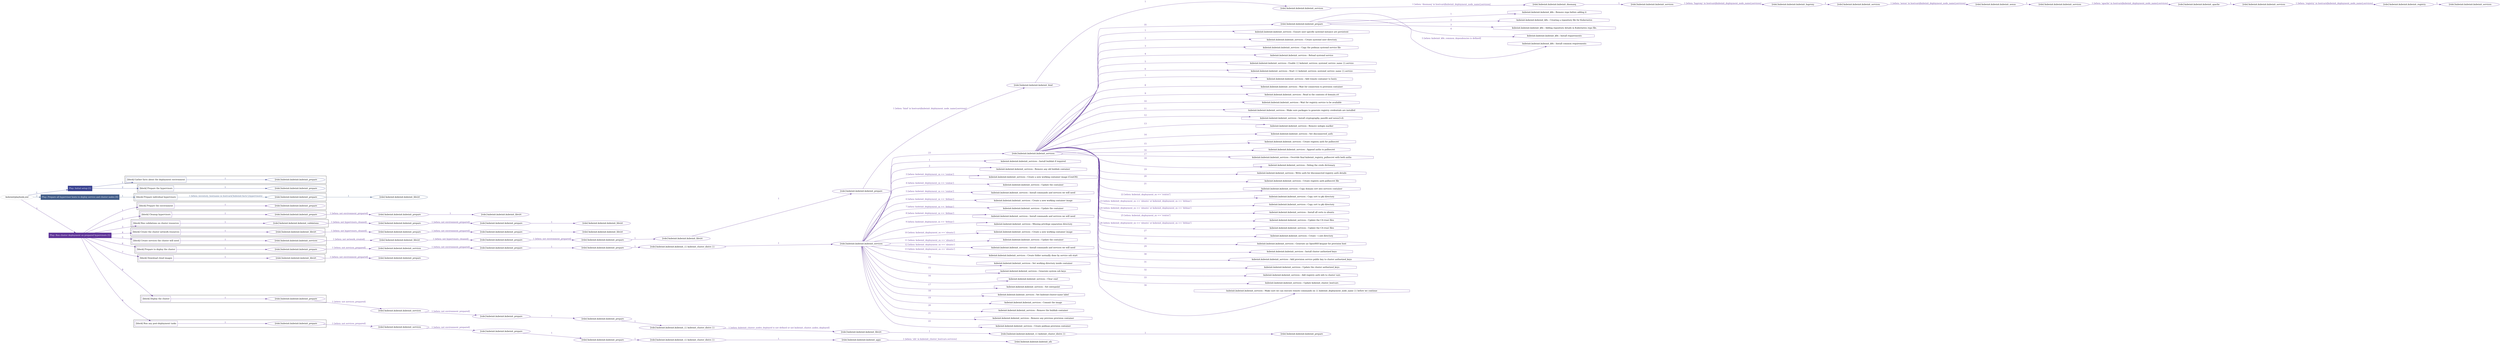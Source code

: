 digraph {
	graph [concentrate=true ordering=in rankdir=LR ratio=fill]
	edge [esep=5 sep=10]
	"kubeinit/playbook.yml" [id=root_node style=dotted]
	play_aabbcb40 [label="Play: Initial setup (1)" color="#3a4392" fontcolor="#ffffff" id=play_aabbcb40 shape=box style=filled tooltip=localhost]
	"kubeinit/playbook.yml" -> play_aabbcb40 [label="1 " color="#3a4392" fontcolor="#3a4392" id=edge_f6643f83 labeltooltip="1 " tooltip="1 "]
	subgraph "kubeinit.kubeinit.kubeinit_prepare" {
		role_04c8df75 [label="[role] kubeinit.kubeinit.kubeinit_prepare" color="#3a4392" id=role_04c8df75 tooltip="kubeinit.kubeinit.kubeinit_prepare"]
	}
	subgraph "kubeinit.kubeinit.kubeinit_prepare" {
		role_a4a242e6 [label="[role] kubeinit.kubeinit.kubeinit_prepare" color="#3a4392" id=role_a4a242e6 tooltip="kubeinit.kubeinit.kubeinit_prepare"]
	}
	subgraph "Play: Initial setup (1)" {
		play_aabbcb40 -> block_5cdb10cd [label=1 color="#3a4392" fontcolor="#3a4392" id=edge_5743161d labeltooltip=1 tooltip=1]
		subgraph cluster_block_5cdb10cd {
			block_5cdb10cd [label="[block] Gather facts about the deployment environment" color="#3a4392" id=block_5cdb10cd labeltooltip="Gather facts about the deployment environment" shape=box tooltip="Gather facts about the deployment environment"]
			block_5cdb10cd -> role_04c8df75 [label="1 " color="#3a4392" fontcolor="#3a4392" id=edge_adccd087 labeltooltip="1 " tooltip="1 "]
		}
		play_aabbcb40 -> block_03de2dd2 [label=2 color="#3a4392" fontcolor="#3a4392" id=edge_eed2cc6f labeltooltip=2 tooltip=2]
		subgraph cluster_block_03de2dd2 {
			block_03de2dd2 [label="[block] Prepare the hypervisors" color="#3a4392" id=block_03de2dd2 labeltooltip="Prepare the hypervisors" shape=box tooltip="Prepare the hypervisors"]
			block_03de2dd2 -> role_a4a242e6 [label="1 " color="#3a4392" fontcolor="#3a4392" id=edge_4855120f labeltooltip="1 " tooltip="1 "]
		}
	}
	play_db22238c [label="Play: Prepare all hypervisor hosts to deploy service and cluster nodes (0)" color="#435e89" fontcolor="#ffffff" id=play_db22238c shape=box style=filled tooltip="Play: Prepare all hypervisor hosts to deploy service and cluster nodes (0)"]
	"kubeinit/playbook.yml" -> play_db22238c [label="2 " color="#435e89" fontcolor="#435e89" id=edge_e5d6eeaa labeltooltip="2 " tooltip="2 "]
	subgraph "kubeinit.kubeinit.kubeinit_libvirt" {
		role_046c5686 [label="[role] kubeinit.kubeinit.kubeinit_libvirt" color="#435e89" id=role_046c5686 tooltip="kubeinit.kubeinit.kubeinit_libvirt"]
	}
	subgraph "kubeinit.kubeinit.kubeinit_prepare" {
		role_729f4d8c [label="[role] kubeinit.kubeinit.kubeinit_prepare" color="#435e89" id=role_729f4d8c tooltip="kubeinit.kubeinit.kubeinit_prepare"]
		role_729f4d8c -> role_046c5686 [label="1 " color="#435e89" fontcolor="#435e89" id=edge_43843ee1 labeltooltip="1 " tooltip="1 "]
	}
	subgraph "Play: Prepare all hypervisor hosts to deploy service and cluster nodes (0)" {
		play_db22238c -> block_97cf678b [label=1 color="#435e89" fontcolor="#435e89" id=edge_33ccd1f3 labeltooltip=1 tooltip=1]
		subgraph cluster_block_97cf678b {
			block_97cf678b [label="[block] Prepare individual hypervisors" color="#435e89" id=block_97cf678b labeltooltip="Prepare individual hypervisors" shape=box tooltip="Prepare individual hypervisors"]
			block_97cf678b -> role_729f4d8c [label="1 [when: inventory_hostname in hostvars['kubeinit-facts'].hypervisors]" color="#435e89" fontcolor="#435e89" id=edge_f0db6198 labeltooltip="1 [when: inventory_hostname in hostvars['kubeinit-facts'].hypervisors]" tooltip="1 [when: inventory_hostname in hostvars['kubeinit-facts'].hypervisors]"]
		}
	}
	play_4864a3cb [label="Play: Run cluster deployment on prepared hypervisors (1)" color="#5e3498" fontcolor="#ffffff" id=play_4864a3cb shape=box style=filled tooltip=localhost]
	"kubeinit/playbook.yml" -> play_4864a3cb [label="3 " color="#5e3498" fontcolor="#5e3498" id=edge_9b17ed03 labeltooltip="3 " tooltip="3 "]
	subgraph "kubeinit.kubeinit.kubeinit_prepare" {
		role_e603ff28 [label="[role] kubeinit.kubeinit.kubeinit_prepare" color="#5e3498" id=role_e603ff28 tooltip="kubeinit.kubeinit.kubeinit_prepare"]
	}
	subgraph "kubeinit.kubeinit.kubeinit_libvirt" {
		role_36766ba2 [label="[role] kubeinit.kubeinit.kubeinit_libvirt" color="#5e3498" id=role_36766ba2 tooltip="kubeinit.kubeinit.kubeinit_libvirt"]
	}
	subgraph "kubeinit.kubeinit.kubeinit_prepare" {
		role_93ade0ae [label="[role] kubeinit.kubeinit.kubeinit_prepare" color="#5e3498" id=role_93ade0ae tooltip="kubeinit.kubeinit.kubeinit_prepare"]
		role_93ade0ae -> role_36766ba2 [label="1 " color="#5e3498" fontcolor="#5e3498" id=edge_0c638c04 labeltooltip="1 " tooltip="1 "]
	}
	subgraph "kubeinit.kubeinit.kubeinit_prepare" {
		role_55bbf990 [label="[role] kubeinit.kubeinit.kubeinit_prepare" color="#5e3498" id=role_55bbf990 tooltip="kubeinit.kubeinit.kubeinit_prepare"]
		role_55bbf990 -> role_93ade0ae [label="1 [when: not environment_prepared]" color="#5e3498" fontcolor="#5e3498" id=edge_c0cf884a labeltooltip="1 [when: not environment_prepared]" tooltip="1 [when: not environment_prepared]"]
	}
	subgraph "kubeinit.kubeinit.kubeinit_libvirt" {
		role_f89d88a2 [label="[role] kubeinit.kubeinit.kubeinit_libvirt" color="#5e3498" id=role_f89d88a2 tooltip="kubeinit.kubeinit.kubeinit_libvirt"]
	}
	subgraph "kubeinit.kubeinit.kubeinit_prepare" {
		role_5ca6086c [label="[role] kubeinit.kubeinit.kubeinit_prepare" color="#5e3498" id=role_5ca6086c tooltip="kubeinit.kubeinit.kubeinit_prepare"]
		role_5ca6086c -> role_f89d88a2 [label="1 " color="#5e3498" fontcolor="#5e3498" id=edge_0c7b095d labeltooltip="1 " tooltip="1 "]
	}
	subgraph "kubeinit.kubeinit.kubeinit_prepare" {
		role_2c9e8ca9 [label="[role] kubeinit.kubeinit.kubeinit_prepare" color="#5e3498" id=role_2c9e8ca9 tooltip="kubeinit.kubeinit.kubeinit_prepare"]
		role_2c9e8ca9 -> role_5ca6086c [label="1 [when: not environment_prepared]" color="#5e3498" fontcolor="#5e3498" id=edge_f66f53a0 labeltooltip="1 [when: not environment_prepared]" tooltip="1 [when: not environment_prepared]"]
	}
	subgraph "kubeinit.kubeinit.kubeinit_validations" {
		role_36782889 [label="[role] kubeinit.kubeinit.kubeinit_validations" color="#5e3498" id=role_36782889 tooltip="kubeinit.kubeinit.kubeinit_validations"]
		role_36782889 -> role_2c9e8ca9 [label="1 [when: not hypervisors_cleaned]" color="#5e3498" fontcolor="#5e3498" id=edge_68144071 labeltooltip="1 [when: not hypervisors_cleaned]" tooltip="1 [when: not hypervisors_cleaned]"]
	}
	subgraph "kubeinit.kubeinit.kubeinit_libvirt" {
		role_58cd452d [label="[role] kubeinit.kubeinit.kubeinit_libvirt" color="#5e3498" id=role_58cd452d tooltip="kubeinit.kubeinit.kubeinit_libvirt"]
	}
	subgraph "kubeinit.kubeinit.kubeinit_prepare" {
		role_deeb79f0 [label="[role] kubeinit.kubeinit.kubeinit_prepare" color="#5e3498" id=role_deeb79f0 tooltip="kubeinit.kubeinit.kubeinit_prepare"]
		role_deeb79f0 -> role_58cd452d [label="1 " color="#5e3498" fontcolor="#5e3498" id=edge_c350fe57 labeltooltip="1 " tooltip="1 "]
	}
	subgraph "kubeinit.kubeinit.kubeinit_prepare" {
		role_0bb63179 [label="[role] kubeinit.kubeinit.kubeinit_prepare" color="#5e3498" id=role_0bb63179 tooltip="kubeinit.kubeinit.kubeinit_prepare"]
		role_0bb63179 -> role_deeb79f0 [label="1 [when: not environment_prepared]" color="#5e3498" fontcolor="#5e3498" id=edge_6472e262 labeltooltip="1 [when: not environment_prepared]" tooltip="1 [when: not environment_prepared]"]
	}
	subgraph "kubeinit.kubeinit.kubeinit_libvirt" {
		role_3193035a [label="[role] kubeinit.kubeinit.kubeinit_libvirt" color="#5e3498" id=role_3193035a tooltip="kubeinit.kubeinit.kubeinit_libvirt"]
		role_3193035a -> role_0bb63179 [label="1 [when: not hypervisors_cleaned]" color="#5e3498" fontcolor="#5e3498" id=edge_6f2ac27f labeltooltip="1 [when: not hypervisors_cleaned]" tooltip="1 [when: not hypervisors_cleaned]"]
	}
	subgraph "kubeinit.kubeinit.kubeinit_services" {
		role_721d5572 [label="[role] kubeinit.kubeinit.kubeinit_services" color="#5e3498" id=role_721d5572 tooltip="kubeinit.kubeinit.kubeinit_services"]
	}
	subgraph "kubeinit.kubeinit.kubeinit_registry" {
		role_8fe9473c [label="[role] kubeinit.kubeinit.kubeinit_registry" color="#5e3498" id=role_8fe9473c tooltip="kubeinit.kubeinit.kubeinit_registry"]
		role_8fe9473c -> role_721d5572 [label="1 " color="#5e3498" fontcolor="#5e3498" id=edge_fc8be405 labeltooltip="1 " tooltip="1 "]
	}
	subgraph "kubeinit.kubeinit.kubeinit_services" {
		role_ee19e52c [label="[role] kubeinit.kubeinit.kubeinit_services" color="#5e3498" id=role_ee19e52c tooltip="kubeinit.kubeinit.kubeinit_services"]
		role_ee19e52c -> role_8fe9473c [label="1 [when: 'registry' in hostvars[kubeinit_deployment_node_name].services]" color="#5e3498" fontcolor="#5e3498" id=edge_9a332ba1 labeltooltip="1 [when: 'registry' in hostvars[kubeinit_deployment_node_name].services]" tooltip="1 [when: 'registry' in hostvars[kubeinit_deployment_node_name].services]"]
	}
	subgraph "kubeinit.kubeinit.kubeinit_apache" {
		role_023af0d2 [label="[role] kubeinit.kubeinit.kubeinit_apache" color="#5e3498" id=role_023af0d2 tooltip="kubeinit.kubeinit.kubeinit_apache"]
		role_023af0d2 -> role_ee19e52c [label="1 " color="#5e3498" fontcolor="#5e3498" id=edge_9e4ed067 labeltooltip="1 " tooltip="1 "]
	}
	subgraph "kubeinit.kubeinit.kubeinit_services" {
		role_e4204b9c [label="[role] kubeinit.kubeinit.kubeinit_services" color="#5e3498" id=role_e4204b9c tooltip="kubeinit.kubeinit.kubeinit_services"]
		role_e4204b9c -> role_023af0d2 [label="1 [when: 'apache' in hostvars[kubeinit_deployment_node_name].services]" color="#5e3498" fontcolor="#5e3498" id=edge_deeb0666 labeltooltip="1 [when: 'apache' in hostvars[kubeinit_deployment_node_name].services]" tooltip="1 [when: 'apache' in hostvars[kubeinit_deployment_node_name].services]"]
	}
	subgraph "kubeinit.kubeinit.kubeinit_nexus" {
		role_76ce67b4 [label="[role] kubeinit.kubeinit.kubeinit_nexus" color="#5e3498" id=role_76ce67b4 tooltip="kubeinit.kubeinit.kubeinit_nexus"]
		role_76ce67b4 -> role_e4204b9c [label="1 " color="#5e3498" fontcolor="#5e3498" id=edge_b65efc3d labeltooltip="1 " tooltip="1 "]
	}
	subgraph "kubeinit.kubeinit.kubeinit_services" {
		role_90fe3ba1 [label="[role] kubeinit.kubeinit.kubeinit_services" color="#5e3498" id=role_90fe3ba1 tooltip="kubeinit.kubeinit.kubeinit_services"]
		role_90fe3ba1 -> role_76ce67b4 [label="1 [when: 'nexus' in hostvars[kubeinit_deployment_node_name].services]" color="#5e3498" fontcolor="#5e3498" id=edge_f9726dbc labeltooltip="1 [when: 'nexus' in hostvars[kubeinit_deployment_node_name].services]" tooltip="1 [when: 'nexus' in hostvars[kubeinit_deployment_node_name].services]"]
	}
	subgraph "kubeinit.kubeinit.kubeinit_haproxy" {
		role_c61e91f8 [label="[role] kubeinit.kubeinit.kubeinit_haproxy" color="#5e3498" id=role_c61e91f8 tooltip="kubeinit.kubeinit.kubeinit_haproxy"]
		role_c61e91f8 -> role_90fe3ba1 [label="1 " color="#5e3498" fontcolor="#5e3498" id=edge_b63ca126 labeltooltip="1 " tooltip="1 "]
	}
	subgraph "kubeinit.kubeinit.kubeinit_services" {
		role_faa5e571 [label="[role] kubeinit.kubeinit.kubeinit_services" color="#5e3498" id=role_faa5e571 tooltip="kubeinit.kubeinit.kubeinit_services"]
		role_faa5e571 -> role_c61e91f8 [label="1 [when: 'haproxy' in hostvars[kubeinit_deployment_node_name].services]" color="#5e3498" fontcolor="#5e3498" id=edge_4806a31c labeltooltip="1 [when: 'haproxy' in hostvars[kubeinit_deployment_node_name].services]" tooltip="1 [when: 'haproxy' in hostvars[kubeinit_deployment_node_name].services]"]
	}
	subgraph "kubeinit.kubeinit.kubeinit_dnsmasq" {
		role_4a9f3786 [label="[role] kubeinit.kubeinit.kubeinit_dnsmasq" color="#5e3498" id=role_4a9f3786 tooltip="kubeinit.kubeinit.kubeinit_dnsmasq"]
		role_4a9f3786 -> role_faa5e571 [label="1 " color="#5e3498" fontcolor="#5e3498" id=edge_dd71c944 labeltooltip="1 " tooltip="1 "]
	}
	subgraph "kubeinit.kubeinit.kubeinit_services" {
		role_bc9a2af9 [label="[role] kubeinit.kubeinit.kubeinit_services" color="#5e3498" id=role_bc9a2af9 tooltip="kubeinit.kubeinit.kubeinit_services"]
		role_bc9a2af9 -> role_4a9f3786 [label="1 [when: 'dnsmasq' in hostvars[kubeinit_deployment_node_name].services]" color="#5e3498" fontcolor="#5e3498" id=edge_7612b01c labeltooltip="1 [when: 'dnsmasq' in hostvars[kubeinit_deployment_node_name].services]" tooltip="1 [when: 'dnsmasq' in hostvars[kubeinit_deployment_node_name].services]"]
	}
	subgraph "kubeinit.kubeinit.kubeinit_bind" {
		role_00e17941 [label="[role] kubeinit.kubeinit.kubeinit_bind" color="#5e3498" id=role_00e17941 tooltip="kubeinit.kubeinit.kubeinit_bind"]
		role_00e17941 -> role_bc9a2af9 [label="1 " color="#5e3498" fontcolor="#5e3498" id=edge_d32f4976 labeltooltip="1 " tooltip="1 "]
	}
	subgraph "kubeinit.kubeinit.kubeinit_prepare" {
		role_2c0c1bea [label="[role] kubeinit.kubeinit.kubeinit_prepare" color="#5e3498" id=role_2c0c1bea tooltip="kubeinit.kubeinit.kubeinit_prepare"]
		role_2c0c1bea -> role_00e17941 [label="1 [when: 'bind' in hostvars[kubeinit_deployment_node_name].services]" color="#5e3498" fontcolor="#5e3498" id=edge_66c2016a labeltooltip="1 [when: 'bind' in hostvars[kubeinit_deployment_node_name].services]" tooltip="1 [when: 'bind' in hostvars[kubeinit_deployment_node_name].services]"]
	}
	subgraph "kubeinit.kubeinit.kubeinit_libvirt" {
		role_59f22893 [label="[role] kubeinit.kubeinit.kubeinit_libvirt" color="#5e3498" id=role_59f22893 tooltip="kubeinit.kubeinit.kubeinit_libvirt"]
		role_59f22893 -> role_2c0c1bea [label="1 " color="#5e3498" fontcolor="#5e3498" id=edge_e787bc6d labeltooltip="1 " tooltip="1 "]
	}
	subgraph "kubeinit.kubeinit.kubeinit_prepare" {
		role_06917e94 [label="[role] kubeinit.kubeinit.kubeinit_prepare" color="#5e3498" id=role_06917e94 tooltip="kubeinit.kubeinit.kubeinit_prepare"]
		role_06917e94 -> role_59f22893 [label="1 " color="#5e3498" fontcolor="#5e3498" id=edge_90abf6c6 labeltooltip="1 " tooltip="1 "]
	}
	subgraph "kubeinit.kubeinit.kubeinit_prepare" {
		role_ffc59d92 [label="[role] kubeinit.kubeinit.kubeinit_prepare" color="#5e3498" id=role_ffc59d92 tooltip="kubeinit.kubeinit.kubeinit_prepare"]
		role_ffc59d92 -> role_06917e94 [label="1 [when: not environment_prepared]" color="#5e3498" fontcolor="#5e3498" id=edge_67506e56 labeltooltip="1 [when: not environment_prepared]" tooltip="1 [when: not environment_prepared]"]
	}
	subgraph "kubeinit.kubeinit.kubeinit_libvirt" {
		role_81d346b1 [label="[role] kubeinit.kubeinit.kubeinit_libvirt" color="#5e3498" id=role_81d346b1 tooltip="kubeinit.kubeinit.kubeinit_libvirt"]
		role_81d346b1 -> role_ffc59d92 [label="1 [when: not hypervisors_cleaned]" color="#5e3498" fontcolor="#5e3498" id=edge_1fc226c1 labeltooltip="1 [when: not hypervisors_cleaned]" tooltip="1 [when: not hypervisors_cleaned]"]
	}
	subgraph "kubeinit.kubeinit.kubeinit_services" {
		role_b51135c1 [label="[role] kubeinit.kubeinit.kubeinit_services" color="#5e3498" id=role_b51135c1 tooltip="kubeinit.kubeinit.kubeinit_services"]
		role_b51135c1 -> role_81d346b1 [label="1 [when: not network_created]" color="#5e3498" fontcolor="#5e3498" id=edge_80a49e19 labeltooltip="1 [when: not network_created]" tooltip="1 [when: not network_created]"]
	}
	subgraph "kubeinit.kubeinit.kubeinit_prepare" {
		role_7a56090c [label="[role] kubeinit.kubeinit.kubeinit_prepare" color="#5e3498" id=role_7a56090c tooltip="kubeinit.kubeinit.kubeinit_prepare"]
		task_65eb4008 [label="kubeinit.kubeinit.kubeinit_k8s : Remove repo before adding it" color="#5e3498" id=task_65eb4008 shape=octagon tooltip="kubeinit.kubeinit.kubeinit_k8s : Remove repo before adding it"]
		role_7a56090c -> task_65eb4008 [label="1 " color="#5e3498" fontcolor="#5e3498" id=edge_9e3d5ffd labeltooltip="1 " tooltip="1 "]
		task_f443bb58 [label="kubeinit.kubeinit.kubeinit_k8s : Creating a repository file for Kubernetes" color="#5e3498" id=task_f443bb58 shape=octagon tooltip="kubeinit.kubeinit.kubeinit_k8s : Creating a repository file for Kubernetes"]
		role_7a56090c -> task_f443bb58 [label="2 " color="#5e3498" fontcolor="#5e3498" id=edge_5bfb45e7 labeltooltip="2 " tooltip="2 "]
		task_e5794c63 [label="kubeinit.kubeinit.kubeinit_k8s : Adding repository details in Kubernetes repo file." color="#5e3498" id=task_e5794c63 shape=octagon tooltip="kubeinit.kubeinit.kubeinit_k8s : Adding repository details in Kubernetes repo file."]
		role_7a56090c -> task_e5794c63 [label="3 " color="#5e3498" fontcolor="#5e3498" id=edge_5e3f0cdf labeltooltip="3 " tooltip="3 "]
		task_9f6e5212 [label="kubeinit.kubeinit.kubeinit_k8s : Install requirements" color="#5e3498" id=task_9f6e5212 shape=octagon tooltip="kubeinit.kubeinit.kubeinit_k8s : Install requirements"]
		role_7a56090c -> task_9f6e5212 [label="4 " color="#5e3498" fontcolor="#5e3498" id=edge_fcab29fa labeltooltip="4 " tooltip="4 "]
		task_3779063b [label="kubeinit.kubeinit.kubeinit_k8s : Install common requirements" color="#5e3498" id=task_3779063b shape=octagon tooltip="kubeinit.kubeinit.kubeinit_k8s : Install common requirements"]
		role_7a56090c -> task_3779063b [label="5 [when: kubeinit_k8s_common_dependencies is defined]" color="#5e3498" fontcolor="#5e3498" id=edge_a44dda77 labeltooltip="5 [when: kubeinit_k8s_common_dependencies is defined]" tooltip="5 [when: kubeinit_k8s_common_dependencies is defined]"]
	}
	subgraph "kubeinit.kubeinit.kubeinit_services" {
		role_149c02e8 [label="[role] kubeinit.kubeinit.kubeinit_services" color="#5e3498" id=role_149c02e8 tooltip="kubeinit.kubeinit.kubeinit_services"]
		task_f84826b2 [label="kubeinit.kubeinit.kubeinit_services : Ensure user specific systemd instance are persistent" color="#5e3498" id=task_f84826b2 shape=octagon tooltip="kubeinit.kubeinit.kubeinit_services : Ensure user specific systemd instance are persistent"]
		role_149c02e8 -> task_f84826b2 [label="1 " color="#5e3498" fontcolor="#5e3498" id=edge_cba4294d labeltooltip="1 " tooltip="1 "]
		task_31a01ee6 [label="kubeinit.kubeinit.kubeinit_services : Create systemd user directory" color="#5e3498" id=task_31a01ee6 shape=octagon tooltip="kubeinit.kubeinit.kubeinit_services : Create systemd user directory"]
		role_149c02e8 -> task_31a01ee6 [label="2 " color="#5e3498" fontcolor="#5e3498" id=edge_3744eec5 labeltooltip="2 " tooltip="2 "]
		task_5865b59d [label="kubeinit.kubeinit.kubeinit_services : Copy the podman systemd service file" color="#5e3498" id=task_5865b59d shape=octagon tooltip="kubeinit.kubeinit.kubeinit_services : Copy the podman systemd service file"]
		role_149c02e8 -> task_5865b59d [label="3 " color="#5e3498" fontcolor="#5e3498" id=edge_db0ea16c labeltooltip="3 " tooltip="3 "]
		task_31fbace5 [label="kubeinit.kubeinit.kubeinit_services : Reload systemd service" color="#5e3498" id=task_31fbace5 shape=octagon tooltip="kubeinit.kubeinit.kubeinit_services : Reload systemd service"]
		role_149c02e8 -> task_31fbace5 [label="4 " color="#5e3498" fontcolor="#5e3498" id=edge_4c476557 labeltooltip="4 " tooltip="4 "]
		task_8dd66134 [label="kubeinit.kubeinit.kubeinit_services : Enable {{ kubeinit_services_systemd_service_name }}.service" color="#5e3498" id=task_8dd66134 shape=octagon tooltip="kubeinit.kubeinit.kubeinit_services : Enable {{ kubeinit_services_systemd_service_name }}.service"]
		role_149c02e8 -> task_8dd66134 [label="5 " color="#5e3498" fontcolor="#5e3498" id=edge_a24e9075 labeltooltip="5 " tooltip="5 "]
		task_d1c7d9f9 [label="kubeinit.kubeinit.kubeinit_services : Start {{ kubeinit_services_systemd_service_name }}.service" color="#5e3498" id=task_d1c7d9f9 shape=octagon tooltip="kubeinit.kubeinit.kubeinit_services : Start {{ kubeinit_services_systemd_service_name }}.service"]
		role_149c02e8 -> task_d1c7d9f9 [label="6 " color="#5e3498" fontcolor="#5e3498" id=edge_432d66ef labeltooltip="6 " tooltip="6 "]
		task_8c62d786 [label="kubeinit.kubeinit.kubeinit_services : Add remote container to hosts" color="#5e3498" id=task_8c62d786 shape=octagon tooltip="kubeinit.kubeinit.kubeinit_services : Add remote container to hosts"]
		role_149c02e8 -> task_8c62d786 [label="7 " color="#5e3498" fontcolor="#5e3498" id=edge_a9bf9c4e labeltooltip="7 " tooltip="7 "]
		task_33891d68 [label="kubeinit.kubeinit.kubeinit_services : Wait for connection to provision container" color="#5e3498" id=task_33891d68 shape=octagon tooltip="kubeinit.kubeinit.kubeinit_services : Wait for connection to provision container"]
		role_149c02e8 -> task_33891d68 [label="8 " color="#5e3498" fontcolor="#5e3498" id=edge_289c92de labeltooltip="8 " tooltip="8 "]
		task_5e5342e8 [label="kubeinit.kubeinit.kubeinit_services : Read in the contents of domain.crt" color="#5e3498" id=task_5e5342e8 shape=octagon tooltip="kubeinit.kubeinit.kubeinit_services : Read in the contents of domain.crt"]
		role_149c02e8 -> task_5e5342e8 [label="9 " color="#5e3498" fontcolor="#5e3498" id=edge_9db74140 labeltooltip="9 " tooltip="9 "]
		task_96d8e691 [label="kubeinit.kubeinit.kubeinit_services : Wait for registry service to be available" color="#5e3498" id=task_96d8e691 shape=octagon tooltip="kubeinit.kubeinit.kubeinit_services : Wait for registry service to be available"]
		role_149c02e8 -> task_96d8e691 [label="10 " color="#5e3498" fontcolor="#5e3498" id=edge_50a27bfc labeltooltip="10 " tooltip="10 "]
		task_1357a304 [label="kubeinit.kubeinit.kubeinit_services : Make sure packages to generate registry credentials are installed" color="#5e3498" id=task_1357a304 shape=octagon tooltip="kubeinit.kubeinit.kubeinit_services : Make sure packages to generate registry credentials are installed"]
		role_149c02e8 -> task_1357a304 [label="11 " color="#5e3498" fontcolor="#5e3498" id=edge_ede0d6db labeltooltip="11 " tooltip="11 "]
		task_5d7c58d3 [label="kubeinit.kubeinit.kubeinit_services : Install cryptography, passlib and nexus3-cli" color="#5e3498" id=task_5d7c58d3 shape=octagon tooltip="kubeinit.kubeinit.kubeinit_services : Install cryptography, passlib and nexus3-cli"]
		role_149c02e8 -> task_5d7c58d3 [label="12 " color="#5e3498" fontcolor="#5e3498" id=edge_31e6a8f1 labeltooltip="12 " tooltip="12 "]
		task_30d5e968 [label="kubeinit.kubeinit.kubeinit_services : Remove nologin marker" color="#5e3498" id=task_30d5e968 shape=octagon tooltip="kubeinit.kubeinit.kubeinit_services : Remove nologin marker"]
		role_149c02e8 -> task_30d5e968 [label="13 " color="#5e3498" fontcolor="#5e3498" id=edge_ecd62a48 labeltooltip="13 " tooltip="13 "]
		task_832e782f [label="kubeinit.kubeinit.kubeinit_services : Set disconnected_auth" color="#5e3498" id=task_832e782f shape=octagon tooltip="kubeinit.kubeinit.kubeinit_services : Set disconnected_auth"]
		role_149c02e8 -> task_832e782f [label="14 " color="#5e3498" fontcolor="#5e3498" id=edge_fef97946 labeltooltip="14 " tooltip="14 "]
		task_fcfbc93d [label="kubeinit.kubeinit.kubeinit_services : Create registry auth for pullsecret" color="#5e3498" id=task_fcfbc93d shape=octagon tooltip="kubeinit.kubeinit.kubeinit_services : Create registry auth for pullsecret"]
		role_149c02e8 -> task_fcfbc93d [label="15 " color="#5e3498" fontcolor="#5e3498" id=edge_1f48f0b3 labeltooltip="15 " tooltip="15 "]
		task_358c4423 [label="kubeinit.kubeinit.kubeinit_services : Append auths to pullsecret" color="#5e3498" id=task_358c4423 shape=octagon tooltip="kubeinit.kubeinit.kubeinit_services : Append auths to pullsecret"]
		role_149c02e8 -> task_358c4423 [label="16 " color="#5e3498" fontcolor="#5e3498" id=edge_e49f23eb labeltooltip="16 " tooltip="16 "]
		task_4a2b83cc [label="kubeinit.kubeinit.kubeinit_services : Override final kubeinit_registry_pullsecret with both auths" color="#5e3498" id=task_4a2b83cc shape=octagon tooltip="kubeinit.kubeinit.kubeinit_services : Override final kubeinit_registry_pullsecret with both auths"]
		role_149c02e8 -> task_4a2b83cc [label="17 " color="#5e3498" fontcolor="#5e3498" id=edge_9bad5f8d labeltooltip="17 " tooltip="17 "]
		task_290a5d5e [label="kubeinit.kubeinit.kubeinit_services : Debug the creds dictionary" color="#5e3498" id=task_290a5d5e shape=octagon tooltip="kubeinit.kubeinit.kubeinit_services : Debug the creds dictionary"]
		role_149c02e8 -> task_290a5d5e [label="18 " color="#5e3498" fontcolor="#5e3498" id=edge_df206850 labeltooltip="18 " tooltip="18 "]
		task_4b38d844 [label="kubeinit.kubeinit.kubeinit_services : Write auth for disconnected registry auth details" color="#5e3498" id=task_4b38d844 shape=octagon tooltip="kubeinit.kubeinit.kubeinit_services : Write auth for disconnected registry auth details"]
		role_149c02e8 -> task_4b38d844 [label="19 " color="#5e3498" fontcolor="#5e3498" id=edge_ca507f2f labeltooltip="19 " tooltip="19 "]
		task_52a850f2 [label="kubeinit.kubeinit.kubeinit_services : Create registry auth pullsecret file" color="#5e3498" id=task_52a850f2 shape=octagon tooltip="kubeinit.kubeinit.kubeinit_services : Create registry auth pullsecret file"]
		role_149c02e8 -> task_52a850f2 [label="20 " color="#5e3498" fontcolor="#5e3498" id=edge_014b928b labeltooltip="20 " tooltip="20 "]
		task_695de5ed [label="kubeinit.kubeinit.kubeinit_services : Copy domain cert into services container" color="#5e3498" id=task_695de5ed shape=octagon tooltip="kubeinit.kubeinit.kubeinit_services : Copy domain cert into services container"]
		role_149c02e8 -> task_695de5ed [label="21 " color="#5e3498" fontcolor="#5e3498" id=edge_8ac6e679 labeltooltip="21 " tooltip="21 "]
		task_324ea590 [label="kubeinit.kubeinit.kubeinit_services : Copy cert to pki directory" color="#5e3498" id=task_324ea590 shape=octagon tooltip="kubeinit.kubeinit.kubeinit_services : Copy cert to pki directory"]
		role_149c02e8 -> task_324ea590 [label="22 [when: kubeinit_deployment_os == 'centos']" color="#5e3498" fontcolor="#5e3498" id=edge_478b3eb1 labeltooltip="22 [when: kubeinit_deployment_os == 'centos']" tooltip="22 [when: kubeinit_deployment_os == 'centos']"]
		task_36cf5f28 [label="kubeinit.kubeinit.kubeinit_services : Copy cert to pki directory" color="#5e3498" id=task_36cf5f28 shape=octagon tooltip="kubeinit.kubeinit.kubeinit_services : Copy cert to pki directory"]
		role_149c02e8 -> task_36cf5f28 [label="23 [when: kubeinit_deployment_os == 'ubuntu' or kubeinit_deployment_os == 'debian']" color="#5e3498" fontcolor="#5e3498" id=edge_8ab0f5f1 labeltooltip="23 [when: kubeinit_deployment_os == 'ubuntu' or kubeinit_deployment_os == 'debian']" tooltip="23 [when: kubeinit_deployment_os == 'ubuntu' or kubeinit_deployment_os == 'debian']"]
		task_f8c17883 [label="kubeinit.kubeinit.kubeinit_services : Install all certs in ubuntu" color="#5e3498" id=task_f8c17883 shape=octagon tooltip="kubeinit.kubeinit.kubeinit_services : Install all certs in ubuntu"]
		role_149c02e8 -> task_f8c17883 [label="24 [when: kubeinit_deployment_os == 'ubuntu' or kubeinit_deployment_os == 'debian']" color="#5e3498" fontcolor="#5e3498" id=edge_823e0f14 labeltooltip="24 [when: kubeinit_deployment_os == 'ubuntu' or kubeinit_deployment_os == 'debian']" tooltip="24 [when: kubeinit_deployment_os == 'ubuntu' or kubeinit_deployment_os == 'debian']"]
		task_8525202d [label="kubeinit.kubeinit.kubeinit_services : Update the CA trust files" color="#5e3498" id=task_8525202d shape=octagon tooltip="kubeinit.kubeinit.kubeinit_services : Update the CA trust files"]
		role_149c02e8 -> task_8525202d [label="25 [when: kubeinit_deployment_os == 'centos']" color="#5e3498" fontcolor="#5e3498" id=edge_2965e8c1 labeltooltip="25 [when: kubeinit_deployment_os == 'centos']" tooltip="25 [when: kubeinit_deployment_os == 'centos']"]
		task_d8830fa4 [label="kubeinit.kubeinit.kubeinit_services : Update the CA trust files" color="#5e3498" id=task_d8830fa4 shape=octagon tooltip="kubeinit.kubeinit.kubeinit_services : Update the CA trust files"]
		role_149c02e8 -> task_d8830fa4 [label="26 [when: kubeinit_deployment_os == 'ubuntu' or kubeinit_deployment_os == 'debian']" color="#5e3498" fontcolor="#5e3498" id=edge_ab14d7f2 labeltooltip="26 [when: kubeinit_deployment_os == 'ubuntu' or kubeinit_deployment_os == 'debian']" tooltip="26 [when: kubeinit_deployment_os == 'ubuntu' or kubeinit_deployment_os == 'debian']"]
		task_65c3497c [label="kubeinit.kubeinit.kubeinit_services : Create ~/.ssh directory" color="#5e3498" id=task_65c3497c shape=octagon tooltip="kubeinit.kubeinit.kubeinit_services : Create ~/.ssh directory"]
		role_149c02e8 -> task_65c3497c [label="27 " color="#5e3498" fontcolor="#5e3498" id=edge_87b42064 labeltooltip="27 " tooltip="27 "]
		task_857f50be [label="kubeinit.kubeinit.kubeinit_services : Generate an OpenSSH keypair for provision host" color="#5e3498" id=task_857f50be shape=octagon tooltip="kubeinit.kubeinit.kubeinit_services : Generate an OpenSSH keypair for provision host"]
		role_149c02e8 -> task_857f50be [label="28 " color="#5e3498" fontcolor="#5e3498" id=edge_599680e8 labeltooltip="28 " tooltip="28 "]
		task_4beb6123 [label="kubeinit.kubeinit.kubeinit_services : Install cluster authorized keys" color="#5e3498" id=task_4beb6123 shape=octagon tooltip="kubeinit.kubeinit.kubeinit_services : Install cluster authorized keys"]
		role_149c02e8 -> task_4beb6123 [label="29 " color="#5e3498" fontcolor="#5e3498" id=edge_281c398e labeltooltip="29 " tooltip="29 "]
		task_d7eae9ee [label="kubeinit.kubeinit.kubeinit_services : Add provision service public key to cluster authorized_keys" color="#5e3498" id=task_d7eae9ee shape=octagon tooltip="kubeinit.kubeinit.kubeinit_services : Add provision service public key to cluster authorized_keys"]
		role_149c02e8 -> task_d7eae9ee [label="30 " color="#5e3498" fontcolor="#5e3498" id=edge_e1f3a73c labeltooltip="30 " tooltip="30 "]
		task_e2e52bbf [label="kubeinit.kubeinit.kubeinit_services : Update the cluster authorized_keys" color="#5e3498" id=task_e2e52bbf shape=octagon tooltip="kubeinit.kubeinit.kubeinit_services : Update the cluster authorized_keys"]
		role_149c02e8 -> task_e2e52bbf [label="31 " color="#5e3498" fontcolor="#5e3498" id=edge_7caa1e26 labeltooltip="31 " tooltip="31 "]
		task_ae6a51f6 [label="kubeinit.kubeinit.kubeinit_services : Add registry auth info to cluster vars" color="#5e3498" id=task_ae6a51f6 shape=octagon tooltip="kubeinit.kubeinit.kubeinit_services : Add registry auth info to cluster vars"]
		role_149c02e8 -> task_ae6a51f6 [label="32 " color="#5e3498" fontcolor="#5e3498" id=edge_97008edd labeltooltip="32 " tooltip="32 "]
		task_8a5546f0 [label="kubeinit.kubeinit.kubeinit_services : Update kubeinit_cluster_hostvars" color="#5e3498" id=task_8a5546f0 shape=octagon tooltip="kubeinit.kubeinit.kubeinit_services : Update kubeinit_cluster_hostvars"]
		role_149c02e8 -> task_8a5546f0 [label="33 " color="#5e3498" fontcolor="#5e3498" id=edge_cc4a9ae0 labeltooltip="33 " tooltip="33 "]
		task_d1b916c0 [label="kubeinit.kubeinit.kubeinit_services : Make sure we can execute remote commands on {{ kubeinit_deployment_node_name }} before we continue" color="#5e3498" id=task_d1b916c0 shape=octagon tooltip="kubeinit.kubeinit.kubeinit_services : Make sure we can execute remote commands on {{ kubeinit_deployment_node_name }} before we continue"]
		role_149c02e8 -> task_d1b916c0 [label="34 " color="#5e3498" fontcolor="#5e3498" id=edge_930c2c40 labeltooltip="34 " tooltip="34 "]
		role_149c02e8 -> role_7a56090c [label="35 " color="#5e3498" fontcolor="#5e3498" id=edge_13e25d8e labeltooltip="35 " tooltip="35 "]
	}
	subgraph "kubeinit.kubeinit.kubeinit_services" {
		role_49e5daa0 [label="[role] kubeinit.kubeinit.kubeinit_services" color="#5e3498" id=role_49e5daa0 tooltip="kubeinit.kubeinit.kubeinit_services"]
		task_b99912bc [label="kubeinit.kubeinit.kubeinit_services : Install buildah if required" color="#5e3498" id=task_b99912bc shape=octagon tooltip="kubeinit.kubeinit.kubeinit_services : Install buildah if required"]
		role_49e5daa0 -> task_b99912bc [label="1 " color="#5e3498" fontcolor="#5e3498" id=edge_f58dbdce labeltooltip="1 " tooltip="1 "]
		task_275f37a6 [label="kubeinit.kubeinit.kubeinit_services : Remove any old buildah container" color="#5e3498" id=task_275f37a6 shape=octagon tooltip="kubeinit.kubeinit.kubeinit_services : Remove any old buildah container"]
		role_49e5daa0 -> task_275f37a6 [label="2 " color="#5e3498" fontcolor="#5e3498" id=edge_94f0135a labeltooltip="2 " tooltip="2 "]
		task_de8061c6 [label="kubeinit.kubeinit.kubeinit_services : Create a new working container image (CentOS)" color="#5e3498" id=task_de8061c6 shape=octagon tooltip="kubeinit.kubeinit.kubeinit_services : Create a new working container image (CentOS)"]
		role_49e5daa0 -> task_de8061c6 [label="3 [when: kubeinit_deployment_os == 'centos']" color="#5e3498" fontcolor="#5e3498" id=edge_068f6420 labeltooltip="3 [when: kubeinit_deployment_os == 'centos']" tooltip="3 [when: kubeinit_deployment_os == 'centos']"]
		task_24fe0877 [label="kubeinit.kubeinit.kubeinit_services : Update the container" color="#5e3498" id=task_24fe0877 shape=octagon tooltip="kubeinit.kubeinit.kubeinit_services : Update the container"]
		role_49e5daa0 -> task_24fe0877 [label="4 [when: kubeinit_deployment_os == 'centos']" color="#5e3498" fontcolor="#5e3498" id=edge_074961de labeltooltip="4 [when: kubeinit_deployment_os == 'centos']" tooltip="4 [when: kubeinit_deployment_os == 'centos']"]
		task_5e0c9587 [label="kubeinit.kubeinit.kubeinit_services : Install commands and services we will need" color="#5e3498" id=task_5e0c9587 shape=octagon tooltip="kubeinit.kubeinit.kubeinit_services : Install commands and services we will need"]
		role_49e5daa0 -> task_5e0c9587 [label="5 [when: kubeinit_deployment_os == 'centos']" color="#5e3498" fontcolor="#5e3498" id=edge_5c1190e0 labeltooltip="5 [when: kubeinit_deployment_os == 'centos']" tooltip="5 [when: kubeinit_deployment_os == 'centos']"]
		task_141317be [label="kubeinit.kubeinit.kubeinit_services : Create a new working container image" color="#5e3498" id=task_141317be shape=octagon tooltip="kubeinit.kubeinit.kubeinit_services : Create a new working container image"]
		role_49e5daa0 -> task_141317be [label="6 [when: kubeinit_deployment_os == 'debian']" color="#5e3498" fontcolor="#5e3498" id=edge_13c017bb labeltooltip="6 [when: kubeinit_deployment_os == 'debian']" tooltip="6 [when: kubeinit_deployment_os == 'debian']"]
		task_799f70d7 [label="kubeinit.kubeinit.kubeinit_services : Update the container" color="#5e3498" id=task_799f70d7 shape=octagon tooltip="kubeinit.kubeinit.kubeinit_services : Update the container"]
		role_49e5daa0 -> task_799f70d7 [label="7 [when: kubeinit_deployment_os == 'debian']" color="#5e3498" fontcolor="#5e3498" id=edge_2b9186a2 labeltooltip="7 [when: kubeinit_deployment_os == 'debian']" tooltip="7 [when: kubeinit_deployment_os == 'debian']"]
		task_03d4e235 [label="kubeinit.kubeinit.kubeinit_services : Install commands and services we will need" color="#5e3498" id=task_03d4e235 shape=octagon tooltip="kubeinit.kubeinit.kubeinit_services : Install commands and services we will need"]
		role_49e5daa0 -> task_03d4e235 [label="8 [when: kubeinit_deployment_os == 'debian']" color="#5e3498" fontcolor="#5e3498" id=edge_bed5e86f labeltooltip="8 [when: kubeinit_deployment_os == 'debian']" tooltip="8 [when: kubeinit_deployment_os == 'debian']"]
		task_b755f62e [label="kubeinit.kubeinit.kubeinit_services : Missing privilege separation directory" color="#5e3498" id=task_b755f62e shape=octagon tooltip="kubeinit.kubeinit.kubeinit_services : Missing privilege separation directory"]
		role_49e5daa0 -> task_b755f62e [label="9 [when: kubeinit_deployment_os == 'debian']" color="#5e3498" fontcolor="#5e3498" id=edge_3ba662d7 labeltooltip="9 [when: kubeinit_deployment_os == 'debian']" tooltip="9 [when: kubeinit_deployment_os == 'debian']"]
		task_72747a2d [label="kubeinit.kubeinit.kubeinit_services : Create a new working container image" color="#5e3498" id=task_72747a2d shape=octagon tooltip="kubeinit.kubeinit.kubeinit_services : Create a new working container image"]
		role_49e5daa0 -> task_72747a2d [label="10 [when: kubeinit_deployment_os == 'ubuntu']" color="#5e3498" fontcolor="#5e3498" id=edge_5651a562 labeltooltip="10 [when: kubeinit_deployment_os == 'ubuntu']" tooltip="10 [when: kubeinit_deployment_os == 'ubuntu']"]
		task_2208a550 [label="kubeinit.kubeinit.kubeinit_services : Update the container" color="#5e3498" id=task_2208a550 shape=octagon tooltip="kubeinit.kubeinit.kubeinit_services : Update the container"]
		role_49e5daa0 -> task_2208a550 [label="11 [when: kubeinit_deployment_os == 'ubuntu']" color="#5e3498" fontcolor="#5e3498" id=edge_fde9694e labeltooltip="11 [when: kubeinit_deployment_os == 'ubuntu']" tooltip="11 [when: kubeinit_deployment_os == 'ubuntu']"]
		task_59460454 [label="kubeinit.kubeinit.kubeinit_services : Install commands and services we will need" color="#5e3498" id=task_59460454 shape=octagon tooltip="kubeinit.kubeinit.kubeinit_services : Install commands and services we will need"]
		role_49e5daa0 -> task_59460454 [label="12 [when: kubeinit_deployment_os == 'ubuntu']" color="#5e3498" fontcolor="#5e3498" id=edge_525c6114 labeltooltip="12 [when: kubeinit_deployment_os == 'ubuntu']" tooltip="12 [when: kubeinit_deployment_os == 'ubuntu']"]
		task_04d3b83a [label="kubeinit.kubeinit.kubeinit_services : Create folder normally done by service ssh start" color="#5e3498" id=task_04d3b83a shape=octagon tooltip="kubeinit.kubeinit.kubeinit_services : Create folder normally done by service ssh start"]
		role_49e5daa0 -> task_04d3b83a [label="13 [when: kubeinit_deployment_os == 'ubuntu']" color="#5e3498" fontcolor="#5e3498" id=edge_0242e249 labeltooltip="13 [when: kubeinit_deployment_os == 'ubuntu']" tooltip="13 [when: kubeinit_deployment_os == 'ubuntu']"]
		task_db76f112 [label="kubeinit.kubeinit.kubeinit_services : Set working directory inside container" color="#5e3498" id=task_db76f112 shape=octagon tooltip="kubeinit.kubeinit.kubeinit_services : Set working directory inside container"]
		role_49e5daa0 -> task_db76f112 [label="14 " color="#5e3498" fontcolor="#5e3498" id=edge_ae278763 labeltooltip="14 " tooltip="14 "]
		task_575f9987 [label="kubeinit.kubeinit.kubeinit_services : Generate system ssh keys" color="#5e3498" id=task_575f9987 shape=octagon tooltip="kubeinit.kubeinit.kubeinit_services : Generate system ssh keys"]
		role_49e5daa0 -> task_575f9987 [label="15 " color="#5e3498" fontcolor="#5e3498" id=edge_b8891403 labeltooltip="15 " tooltip="15 "]
		task_ac587bbb [label="kubeinit.kubeinit.kubeinit_services : Clear cmd" color="#5e3498" id=task_ac587bbb shape=octagon tooltip="kubeinit.kubeinit.kubeinit_services : Clear cmd"]
		role_49e5daa0 -> task_ac587bbb [label="16 " color="#5e3498" fontcolor="#5e3498" id=edge_4a166d8d labeltooltip="16 " tooltip="16 "]
		task_866da1c8 [label="kubeinit.kubeinit.kubeinit_services : Set entrypoint" color="#5e3498" id=task_866da1c8 shape=octagon tooltip="kubeinit.kubeinit.kubeinit_services : Set entrypoint"]
		role_49e5daa0 -> task_866da1c8 [label="17 " color="#5e3498" fontcolor="#5e3498" id=edge_ee8af906 labeltooltip="17 " tooltip="17 "]
		task_25ff6561 [label="kubeinit.kubeinit.kubeinit_services : Set kubeinit-cluster-name label" color="#5e3498" id=task_25ff6561 shape=octagon tooltip="kubeinit.kubeinit.kubeinit_services : Set kubeinit-cluster-name label"]
		role_49e5daa0 -> task_25ff6561 [label="18 " color="#5e3498" fontcolor="#5e3498" id=edge_e055229a labeltooltip="18 " tooltip="18 "]
		task_b84526af [label="kubeinit.kubeinit.kubeinit_services : Commit the image" color="#5e3498" id=task_b84526af shape=octagon tooltip="kubeinit.kubeinit.kubeinit_services : Commit the image"]
		role_49e5daa0 -> task_b84526af [label="19 " color="#5e3498" fontcolor="#5e3498" id=edge_049b9749 labeltooltip="19 " tooltip="19 "]
		task_b43175bb [label="kubeinit.kubeinit.kubeinit_services : Remove the buildah container" color="#5e3498" id=task_b43175bb shape=octagon tooltip="kubeinit.kubeinit.kubeinit_services : Remove the buildah container"]
		role_49e5daa0 -> task_b43175bb [label="20 " color="#5e3498" fontcolor="#5e3498" id=edge_72b5649c labeltooltip="20 " tooltip="20 "]
		task_6b7e0eb4 [label="kubeinit.kubeinit.kubeinit_services : Remove any previous provision container" color="#5e3498" id=task_6b7e0eb4 shape=octagon tooltip="kubeinit.kubeinit.kubeinit_services : Remove any previous provision container"]
		role_49e5daa0 -> task_6b7e0eb4 [label="21 " color="#5e3498" fontcolor="#5e3498" id=edge_1b837f08 labeltooltip="21 " tooltip="21 "]
		task_05001d7e [label="kubeinit.kubeinit.kubeinit_services : Create podman provision container" color="#5e3498" id=task_05001d7e shape=octagon tooltip="kubeinit.kubeinit.kubeinit_services : Create podman provision container"]
		role_49e5daa0 -> task_05001d7e [label="22 " color="#5e3498" fontcolor="#5e3498" id=edge_646e6660 labeltooltip="22 " tooltip="22 "]
		role_49e5daa0 -> role_149c02e8 [label="23 " color="#5e3498" fontcolor="#5e3498" id=edge_ecf9e6bc labeltooltip="23 " tooltip="23 "]
	}
	subgraph "kubeinit.kubeinit.kubeinit_{{ kubeinit_cluster_distro }}" {
		role_6e79227b [label="[role] kubeinit.kubeinit.kubeinit_{{ kubeinit_cluster_distro }}" color="#5e3498" id=role_6e79227b tooltip="kubeinit.kubeinit.kubeinit_{{ kubeinit_cluster_distro }}"]
		role_6e79227b -> role_49e5daa0 [label="1 " color="#5e3498" fontcolor="#5e3498" id=edge_2c56c1aa labeltooltip="1 " tooltip="1 "]
	}
	subgraph "kubeinit.kubeinit.kubeinit_prepare" {
		role_0be2c288 [label="[role] kubeinit.kubeinit.kubeinit_prepare" color="#5e3498" id=role_0be2c288 tooltip="kubeinit.kubeinit.kubeinit_prepare"]
		role_0be2c288 -> role_6e79227b [label="1 " color="#5e3498" fontcolor="#5e3498" id=edge_bf3a7617 labeltooltip="1 " tooltip="1 "]
	}
	subgraph "kubeinit.kubeinit.kubeinit_prepare" {
		role_de1cdaed [label="[role] kubeinit.kubeinit.kubeinit_prepare" color="#5e3498" id=role_de1cdaed tooltip="kubeinit.kubeinit.kubeinit_prepare"]
		role_de1cdaed -> role_0be2c288 [label="1 " color="#5e3498" fontcolor="#5e3498" id=edge_41d4f4c6 labeltooltip="1 " tooltip="1 "]
	}
	subgraph "kubeinit.kubeinit.kubeinit_services" {
		role_d9daf5d3 [label="[role] kubeinit.kubeinit.kubeinit_services" color="#5e3498" id=role_d9daf5d3 tooltip="kubeinit.kubeinit.kubeinit_services"]
		role_d9daf5d3 -> role_de1cdaed [label="1 [when: not environment_prepared]" color="#5e3498" fontcolor="#5e3498" id=edge_4acd6fc0 labeltooltip="1 [when: not environment_prepared]" tooltip="1 [when: not environment_prepared]"]
	}
	subgraph "kubeinit.kubeinit.kubeinit_prepare" {
		role_17c30c1d [label="[role] kubeinit.kubeinit.kubeinit_prepare" color="#5e3498" id=role_17c30c1d tooltip="kubeinit.kubeinit.kubeinit_prepare"]
		role_17c30c1d -> role_d9daf5d3 [label="1 [when: not services_prepared]" color="#5e3498" fontcolor="#5e3498" id=edge_b2daa99f labeltooltip="1 [when: not services_prepared]" tooltip="1 [when: not services_prepared]"]
	}
	subgraph "kubeinit.kubeinit.kubeinit_prepare" {
		role_ddc1c397 [label="[role] kubeinit.kubeinit.kubeinit_prepare" color="#5e3498" id=role_ddc1c397 tooltip="kubeinit.kubeinit.kubeinit_prepare"]
	}
	subgraph "kubeinit.kubeinit.kubeinit_libvirt" {
		role_28c05fb2 [label="[role] kubeinit.kubeinit.kubeinit_libvirt" color="#5e3498" id=role_28c05fb2 tooltip="kubeinit.kubeinit.kubeinit_libvirt"]
		role_28c05fb2 -> role_ddc1c397 [label="1 [when: not environment_prepared]" color="#5e3498" fontcolor="#5e3498" id=edge_ada62afc labeltooltip="1 [when: not environment_prepared]" tooltip="1 [when: not environment_prepared]"]
	}
	subgraph "kubeinit.kubeinit.kubeinit_prepare" {
		role_d236d21f [label="[role] kubeinit.kubeinit.kubeinit_prepare" color="#5e3498" id=role_d236d21f tooltip="kubeinit.kubeinit.kubeinit_prepare"]
	}
	subgraph "kubeinit.kubeinit.kubeinit_{{ kubeinit_cluster_distro }}" {
		role_11cdd7ad [label="[role] kubeinit.kubeinit.kubeinit_{{ kubeinit_cluster_distro }}" color="#5e3498" id=role_11cdd7ad tooltip="kubeinit.kubeinit.kubeinit_{{ kubeinit_cluster_distro }}"]
		role_11cdd7ad -> role_d236d21f [label="1 " color="#5e3498" fontcolor="#5e3498" id=edge_a6f45aa1 labeltooltip="1 " tooltip="1 "]
	}
	subgraph "kubeinit.kubeinit.kubeinit_libvirt" {
		role_d8b3de6f [label="[role] kubeinit.kubeinit.kubeinit_libvirt" color="#5e3498" id=role_d8b3de6f tooltip="kubeinit.kubeinit.kubeinit_libvirt"]
		role_d8b3de6f -> role_11cdd7ad [label="1 " color="#5e3498" fontcolor="#5e3498" id=edge_185a55f0 labeltooltip="1 " tooltip="1 "]
	}
	subgraph "kubeinit.kubeinit.kubeinit_{{ kubeinit_cluster_distro }}" {
		role_25cc14bf [label="[role] kubeinit.kubeinit.kubeinit_{{ kubeinit_cluster_distro }}" color="#5e3498" id=role_25cc14bf tooltip="kubeinit.kubeinit.kubeinit_{{ kubeinit_cluster_distro }}"]
		role_25cc14bf -> role_d8b3de6f [label="1 [when: kubeinit_cluster_nodes_deployed is not defined or not kubeinit_cluster_nodes_deployed]" color="#5e3498" fontcolor="#5e3498" id=edge_1b88129d labeltooltip="1 [when: kubeinit_cluster_nodes_deployed is not defined or not kubeinit_cluster_nodes_deployed]" tooltip="1 [when: kubeinit_cluster_nodes_deployed is not defined or not kubeinit_cluster_nodes_deployed]"]
	}
	subgraph "kubeinit.kubeinit.kubeinit_prepare" {
		role_e1ff0649 [label="[role] kubeinit.kubeinit.kubeinit_prepare" color="#5e3498" id=role_e1ff0649 tooltip="kubeinit.kubeinit.kubeinit_prepare"]
		role_e1ff0649 -> role_25cc14bf [label="1 " color="#5e3498" fontcolor="#5e3498" id=edge_60ad2d9d labeltooltip="1 " tooltip="1 "]
	}
	subgraph "kubeinit.kubeinit.kubeinit_prepare" {
		role_ee8a1115 [label="[role] kubeinit.kubeinit.kubeinit_prepare" color="#5e3498" id=role_ee8a1115 tooltip="kubeinit.kubeinit.kubeinit_prepare"]
		role_ee8a1115 -> role_e1ff0649 [label="1 " color="#5e3498" fontcolor="#5e3498" id=edge_75e220bc labeltooltip="1 " tooltip="1 "]
	}
	subgraph "kubeinit.kubeinit.kubeinit_services" {
		role_cb0d7787 [label="[role] kubeinit.kubeinit.kubeinit_services" color="#5e3498" id=role_cb0d7787 tooltip="kubeinit.kubeinit.kubeinit_services"]
		role_cb0d7787 -> role_ee8a1115 [label="1 [when: not environment_prepared]" color="#5e3498" fontcolor="#5e3498" id=edge_a615970d labeltooltip="1 [when: not environment_prepared]" tooltip="1 [when: not environment_prepared]"]
	}
	subgraph "kubeinit.kubeinit.kubeinit_prepare" {
		role_4bd68320 [label="[role] kubeinit.kubeinit.kubeinit_prepare" color="#5e3498" id=role_4bd68320 tooltip="kubeinit.kubeinit.kubeinit_prepare"]
		role_4bd68320 -> role_cb0d7787 [label="1 [when: not services_prepared]" color="#5e3498" fontcolor="#5e3498" id=edge_e272eee0 labeltooltip="1 [when: not services_prepared]" tooltip="1 [when: not services_prepared]"]
	}
	subgraph "kubeinit.kubeinit.kubeinit_nfs" {
		role_deabde2d [label="[role] kubeinit.kubeinit.kubeinit_nfs" color="#5e3498" id=role_deabde2d tooltip="kubeinit.kubeinit.kubeinit_nfs"]
	}
	subgraph "kubeinit.kubeinit.kubeinit_apps" {
		role_d76df782 [label="[role] kubeinit.kubeinit.kubeinit_apps" color="#5e3498" id=role_d76df782 tooltip="kubeinit.kubeinit.kubeinit_apps"]
		role_d76df782 -> role_deabde2d [label="1 [when: 'nfs' in kubeinit_cluster_hostvars.services]" color="#5e3498" fontcolor="#5e3498" id=edge_8fe05685 labeltooltip="1 [when: 'nfs' in kubeinit_cluster_hostvars.services]" tooltip="1 [when: 'nfs' in kubeinit_cluster_hostvars.services]"]
	}
	subgraph "kubeinit.kubeinit.kubeinit_{{ kubeinit_cluster_distro }}" {
		role_2eee39fa [label="[role] kubeinit.kubeinit.kubeinit_{{ kubeinit_cluster_distro }}" color="#5e3498" id=role_2eee39fa tooltip="kubeinit.kubeinit.kubeinit_{{ kubeinit_cluster_distro }}"]
		role_2eee39fa -> role_d76df782 [label="1 " color="#5e3498" fontcolor="#5e3498" id=edge_99d7409e labeltooltip="1 " tooltip="1 "]
	}
	subgraph "kubeinit.kubeinit.kubeinit_prepare" {
		role_a8cfee75 [label="[role] kubeinit.kubeinit.kubeinit_prepare" color="#5e3498" id=role_a8cfee75 tooltip="kubeinit.kubeinit.kubeinit_prepare"]
		role_a8cfee75 -> role_2eee39fa [label="1 " color="#5e3498" fontcolor="#5e3498" id=edge_4e999a0e labeltooltip="1 " tooltip="1 "]
	}
	subgraph "kubeinit.kubeinit.kubeinit_prepare" {
		role_7896160e [label="[role] kubeinit.kubeinit.kubeinit_prepare" color="#5e3498" id=role_7896160e tooltip="kubeinit.kubeinit.kubeinit_prepare"]
		role_7896160e -> role_a8cfee75 [label="1 " color="#5e3498" fontcolor="#5e3498" id=edge_d9d4668b labeltooltip="1 " tooltip="1 "]
	}
	subgraph "kubeinit.kubeinit.kubeinit_services" {
		role_ae9792c1 [label="[role] kubeinit.kubeinit.kubeinit_services" color="#5e3498" id=role_ae9792c1 tooltip="kubeinit.kubeinit.kubeinit_services"]
		role_ae9792c1 -> role_7896160e [label="1 [when: not environment_prepared]" color="#5e3498" fontcolor="#5e3498" id=edge_ca5a7806 labeltooltip="1 [when: not environment_prepared]" tooltip="1 [when: not environment_prepared]"]
	}
	subgraph "kubeinit.kubeinit.kubeinit_prepare" {
		role_a99ef908 [label="[role] kubeinit.kubeinit.kubeinit_prepare" color="#5e3498" id=role_a99ef908 tooltip="kubeinit.kubeinit.kubeinit_prepare"]
		role_a99ef908 -> role_ae9792c1 [label="1 [when: not services_prepared]" color="#5e3498" fontcolor="#5e3498" id=edge_b87689e1 labeltooltip="1 [when: not services_prepared]" tooltip="1 [when: not services_prepared]"]
	}
	subgraph "Play: Run cluster deployment on prepared hypervisors (1)" {
		play_4864a3cb -> block_16d8ec0c [label=1 color="#5e3498" fontcolor="#5e3498" id=edge_d14cff90 labeltooltip=1 tooltip=1]
		subgraph cluster_block_16d8ec0c {
			block_16d8ec0c [label="[block] Prepare the environment" color="#5e3498" id=block_16d8ec0c labeltooltip="Prepare the environment" shape=box tooltip="Prepare the environment"]
			block_16d8ec0c -> role_e603ff28 [label="1 " color="#5e3498" fontcolor="#5e3498" id=edge_9fa4bb63 labeltooltip="1 " tooltip="1 "]
		}
		play_4864a3cb -> block_1024c7b3 [label=2 color="#5e3498" fontcolor="#5e3498" id=edge_3e70f004 labeltooltip=2 tooltip=2]
		subgraph cluster_block_1024c7b3 {
			block_1024c7b3 [label="[block] Cleanup hypervisors" color="#5e3498" id=block_1024c7b3 labeltooltip="Cleanup hypervisors" shape=box tooltip="Cleanup hypervisors"]
			block_1024c7b3 -> role_55bbf990 [label="1 " color="#5e3498" fontcolor="#5e3498" id=edge_331ba793 labeltooltip="1 " tooltip="1 "]
		}
		play_4864a3cb -> block_7f508cf0 [label=3 color="#5e3498" fontcolor="#5e3498" id=edge_a5ca1618 labeltooltip=3 tooltip=3]
		subgraph cluster_block_7f508cf0 {
			block_7f508cf0 [label="[block] Run validations on cluster resources" color="#5e3498" id=block_7f508cf0 labeltooltip="Run validations on cluster resources" shape=box tooltip="Run validations on cluster resources"]
			block_7f508cf0 -> role_36782889 [label="1 " color="#5e3498" fontcolor="#5e3498" id=edge_62025cce labeltooltip="1 " tooltip="1 "]
		}
		play_4864a3cb -> block_7aac5b79 [label=4 color="#5e3498" fontcolor="#5e3498" id=edge_5c97cd8c labeltooltip=4 tooltip=4]
		subgraph cluster_block_7aac5b79 {
			block_7aac5b79 [label="[block] Create the cluster network resources" color="#5e3498" id=block_7aac5b79 labeltooltip="Create the cluster network resources" shape=box tooltip="Create the cluster network resources"]
			block_7aac5b79 -> role_3193035a [label="1 " color="#5e3498" fontcolor="#5e3498" id=edge_4f07507c labeltooltip="1 " tooltip="1 "]
		}
		play_4864a3cb -> block_b0b30a4c [label=5 color="#5e3498" fontcolor="#5e3498" id=edge_a5b50bab labeltooltip=5 tooltip=5]
		subgraph cluster_block_b0b30a4c {
			block_b0b30a4c [label="[block] Create services the cluster will need" color="#5e3498" id=block_b0b30a4c labeltooltip="Create services the cluster will need" shape=box tooltip="Create services the cluster will need"]
			block_b0b30a4c -> role_b51135c1 [label="1 " color="#5e3498" fontcolor="#5e3498" id=edge_77357c20 labeltooltip="1 " tooltip="1 "]
		}
		play_4864a3cb -> block_72718155 [label=6 color="#5e3498" fontcolor="#5e3498" id=edge_c7c2c5a9 labeltooltip=6 tooltip=6]
		subgraph cluster_block_72718155 {
			block_72718155 [label="[block] Prepare to deploy the cluster" color="#5e3498" id=block_72718155 labeltooltip="Prepare to deploy the cluster" shape=box tooltip="Prepare to deploy the cluster"]
			block_72718155 -> role_17c30c1d [label="1 " color="#5e3498" fontcolor="#5e3498" id=edge_8a91975c labeltooltip="1 " tooltip="1 "]
		}
		play_4864a3cb -> block_b2866620 [label=7 color="#5e3498" fontcolor="#5e3498" id=edge_a61c07d7 labeltooltip=7 tooltip=7]
		subgraph cluster_block_b2866620 {
			block_b2866620 [label="[block] Download cloud images" color="#5e3498" id=block_b2866620 labeltooltip="Download cloud images" shape=box tooltip="Download cloud images"]
			block_b2866620 -> role_28c05fb2 [label="1 " color="#5e3498" fontcolor="#5e3498" id=edge_fdd2e445 labeltooltip="1 " tooltip="1 "]
		}
		play_4864a3cb -> block_bfa9ef81 [label=8 color="#5e3498" fontcolor="#5e3498" id=edge_e3efe0ef labeltooltip=8 tooltip=8]
		subgraph cluster_block_bfa9ef81 {
			block_bfa9ef81 [label="[block] Deploy the cluster" color="#5e3498" id=block_bfa9ef81 labeltooltip="Deploy the cluster" shape=box tooltip="Deploy the cluster"]
			block_bfa9ef81 -> role_4bd68320 [label="1 " color="#5e3498" fontcolor="#5e3498" id=edge_fbe14d8e labeltooltip="1 " tooltip="1 "]
		}
		play_4864a3cb -> block_ebc79bd4 [label=9 color="#5e3498" fontcolor="#5e3498" id=edge_deb9f8e5 labeltooltip=9 tooltip=9]
		subgraph cluster_block_ebc79bd4 {
			block_ebc79bd4 [label="[block] Run any post-deployment tasks" color="#5e3498" id=block_ebc79bd4 labeltooltip="Run any post-deployment tasks" shape=box tooltip="Run any post-deployment tasks"]
			block_ebc79bd4 -> role_a99ef908 [label="1 " color="#5e3498" fontcolor="#5e3498" id=edge_8535d95f labeltooltip="1 " tooltip="1 "]
		}
	}
}
